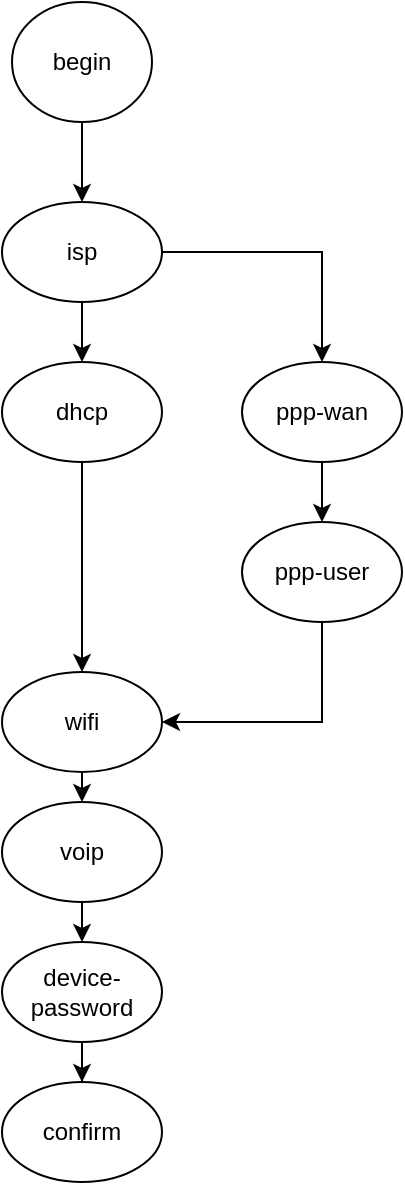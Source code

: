 <mxfile version="22.1.9" type="github">
  <diagram name="wizard" id="lRKATTKArUaNmHrks6sQ">
    <mxGraphModel dx="597" dy="356" grid="1" gridSize="10" guides="1" tooltips="1" connect="1" arrows="1" fold="1" page="1" pageScale="1" pageWidth="827" pageHeight="1169" math="0" shadow="0">
      <root>
        <mxCell id="0" />
        <mxCell id="1" parent="0" />
        <mxCell id="QcEsfHg-ibmruhDm11p8-9" value="" style="edgeStyle=orthogonalEdgeStyle;rounded=0;orthogonalLoop=1;jettySize=auto;html=1;" edge="1" parent="1" source="QcEsfHg-ibmruhDm11p8-2" target="QcEsfHg-ibmruhDm11p8-4">
          <mxGeometry relative="1" as="geometry" />
        </mxCell>
        <mxCell id="QcEsfHg-ibmruhDm11p8-2" value="begin" style="ellipse;whiteSpace=wrap;html=1;" vertex="1" parent="1">
          <mxGeometry x="225" y="200" width="70" height="60" as="geometry" />
        </mxCell>
        <mxCell id="QcEsfHg-ibmruhDm11p8-10" value="" style="edgeStyle=orthogonalEdgeStyle;rounded=0;orthogonalLoop=1;jettySize=auto;html=1;" edge="1" parent="1" source="QcEsfHg-ibmruhDm11p8-4" target="QcEsfHg-ibmruhDm11p8-5">
          <mxGeometry relative="1" as="geometry" />
        </mxCell>
        <mxCell id="QcEsfHg-ibmruhDm11p8-11" style="edgeStyle=orthogonalEdgeStyle;rounded=0;orthogonalLoop=1;jettySize=auto;html=1;" edge="1" parent="1" source="QcEsfHg-ibmruhDm11p8-4" target="QcEsfHg-ibmruhDm11p8-6">
          <mxGeometry relative="1" as="geometry" />
        </mxCell>
        <mxCell id="QcEsfHg-ibmruhDm11p8-4" value="isp" style="ellipse;whiteSpace=wrap;html=1;" vertex="1" parent="1">
          <mxGeometry x="220" y="300" width="80" height="50" as="geometry" />
        </mxCell>
        <mxCell id="QcEsfHg-ibmruhDm11p8-12" value="" style="edgeStyle=orthogonalEdgeStyle;rounded=0;orthogonalLoop=1;jettySize=auto;html=1;" edge="1" parent="1" source="QcEsfHg-ibmruhDm11p8-5" target="QcEsfHg-ibmruhDm11p8-8">
          <mxGeometry relative="1" as="geometry" />
        </mxCell>
        <mxCell id="QcEsfHg-ibmruhDm11p8-5" value="dhcp" style="ellipse;whiteSpace=wrap;html=1;" vertex="1" parent="1">
          <mxGeometry x="220" y="380" width="80" height="50" as="geometry" />
        </mxCell>
        <mxCell id="QcEsfHg-ibmruhDm11p8-13" value="" style="edgeStyle=orthogonalEdgeStyle;rounded=0;orthogonalLoop=1;jettySize=auto;html=1;" edge="1" parent="1" source="QcEsfHg-ibmruhDm11p8-6" target="QcEsfHg-ibmruhDm11p8-7">
          <mxGeometry relative="1" as="geometry" />
        </mxCell>
        <mxCell id="QcEsfHg-ibmruhDm11p8-6" value="ppp-wan" style="ellipse;whiteSpace=wrap;html=1;" vertex="1" parent="1">
          <mxGeometry x="340" y="380" width="80" height="50" as="geometry" />
        </mxCell>
        <mxCell id="QcEsfHg-ibmruhDm11p8-14" style="edgeStyle=orthogonalEdgeStyle;rounded=0;orthogonalLoop=1;jettySize=auto;html=1;entryX=1;entryY=0.5;entryDx=0;entryDy=0;exitX=0.5;exitY=1;exitDx=0;exitDy=0;" edge="1" parent="1" source="QcEsfHg-ibmruhDm11p8-7" target="QcEsfHg-ibmruhDm11p8-8">
          <mxGeometry relative="1" as="geometry" />
        </mxCell>
        <mxCell id="QcEsfHg-ibmruhDm11p8-7" value="ppp-user" style="ellipse;whiteSpace=wrap;html=1;" vertex="1" parent="1">
          <mxGeometry x="340" y="460" width="80" height="50" as="geometry" />
        </mxCell>
        <mxCell id="QcEsfHg-ibmruhDm11p8-19" style="edgeStyle=orthogonalEdgeStyle;rounded=0;orthogonalLoop=1;jettySize=auto;html=1;exitX=0.5;exitY=1;exitDx=0;exitDy=0;entryX=0.5;entryY=0;entryDx=0;entryDy=0;" edge="1" parent="1" source="QcEsfHg-ibmruhDm11p8-8" target="QcEsfHg-ibmruhDm11p8-15">
          <mxGeometry relative="1" as="geometry" />
        </mxCell>
        <mxCell id="QcEsfHg-ibmruhDm11p8-8" value="wifi" style="ellipse;whiteSpace=wrap;html=1;" vertex="1" parent="1">
          <mxGeometry x="220" y="535" width="80" height="50" as="geometry" />
        </mxCell>
        <mxCell id="QcEsfHg-ibmruhDm11p8-20" style="edgeStyle=orthogonalEdgeStyle;rounded=0;orthogonalLoop=1;jettySize=auto;html=1;exitX=0.5;exitY=1;exitDx=0;exitDy=0;entryX=0.5;entryY=0;entryDx=0;entryDy=0;" edge="1" parent="1" source="QcEsfHg-ibmruhDm11p8-15" target="QcEsfHg-ibmruhDm11p8-16">
          <mxGeometry relative="1" as="geometry" />
        </mxCell>
        <mxCell id="QcEsfHg-ibmruhDm11p8-15" value="voip" style="ellipse;whiteSpace=wrap;html=1;" vertex="1" parent="1">
          <mxGeometry x="220" y="600" width="80" height="50" as="geometry" />
        </mxCell>
        <mxCell id="QcEsfHg-ibmruhDm11p8-21" value="" style="edgeStyle=orthogonalEdgeStyle;rounded=0;orthogonalLoop=1;jettySize=auto;html=1;" edge="1" parent="1" source="QcEsfHg-ibmruhDm11p8-16" target="QcEsfHg-ibmruhDm11p8-17">
          <mxGeometry relative="1" as="geometry" />
        </mxCell>
        <mxCell id="QcEsfHg-ibmruhDm11p8-16" value="device-password" style="ellipse;whiteSpace=wrap;html=1;" vertex="1" parent="1">
          <mxGeometry x="220" y="670" width="80" height="50" as="geometry" />
        </mxCell>
        <mxCell id="QcEsfHg-ibmruhDm11p8-17" value="confirm" style="ellipse;whiteSpace=wrap;html=1;" vertex="1" parent="1">
          <mxGeometry x="220" y="740" width="80" height="50" as="geometry" />
        </mxCell>
      </root>
    </mxGraphModel>
  </diagram>
</mxfile>
